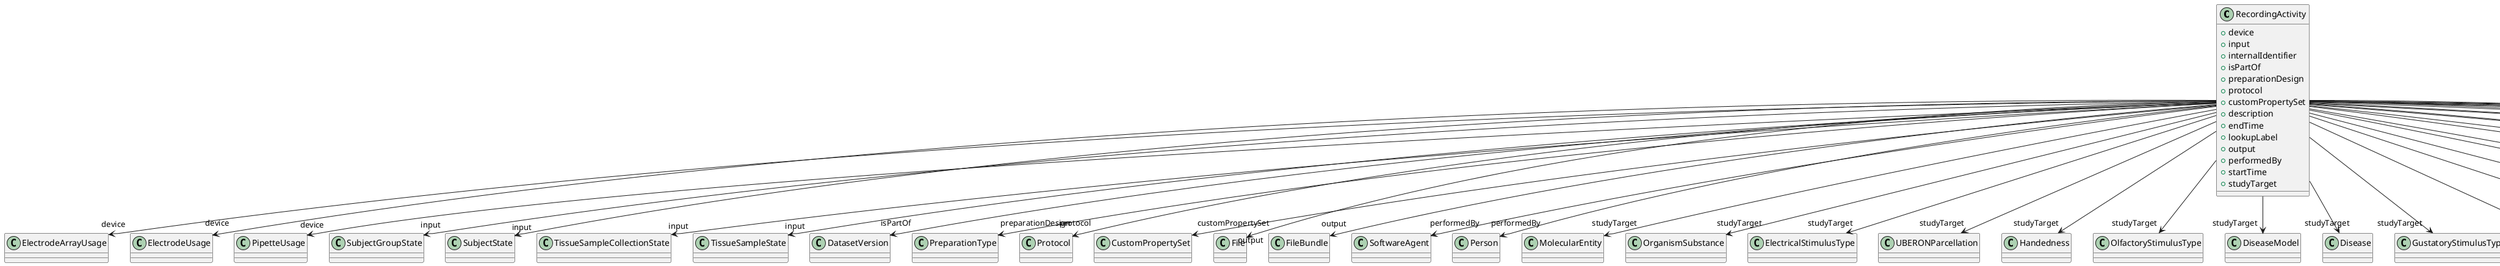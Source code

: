 @startuml
class RecordingActivity {
+device
+input
+internalIdentifier
+isPartOf
+preparationDesign
+protocol
+customPropertySet
+description
+endTime
+lookupLabel
+output
+performedBy
+startTime
+studyTarget

}
RecordingActivity -d-> "device" ElectrodeArrayUsage
RecordingActivity -d-> "device" ElectrodeUsage
RecordingActivity -d-> "device" PipetteUsage
RecordingActivity -d-> "input" SubjectGroupState
RecordingActivity -d-> "input" SubjectState
RecordingActivity -d-> "input" TissueSampleCollectionState
RecordingActivity -d-> "input" TissueSampleState
RecordingActivity -d-> "isPartOf" DatasetVersion
RecordingActivity -d-> "preparationDesign" PreparationType
RecordingActivity -d-> "protocol" Protocol
RecordingActivity -d-> "customPropertySet" CustomPropertySet
RecordingActivity -d-> "output" File
RecordingActivity -d-> "output" FileBundle
RecordingActivity -d-> "performedBy" SoftwareAgent
RecordingActivity -d-> "performedBy" Person
RecordingActivity -d-> "studyTarget" MolecularEntity
RecordingActivity -d-> "studyTarget" OrganismSubstance
RecordingActivity -d-> "studyTarget" ElectricalStimulusType
RecordingActivity -d-> "studyTarget" UBERONParcellation
RecordingActivity -d-> "studyTarget" Handedness
RecordingActivity -d-> "studyTarget" OlfactoryStimulusType
RecordingActivity -d-> "studyTarget" DiseaseModel
RecordingActivity -d-> "studyTarget" Disease
RecordingActivity -d-> "studyTarget" GustatoryStimulusType
RecordingActivity -d-> "studyTarget" AuditoryStimulusType
RecordingActivity -d-> "studyTarget" OpticalStimulusType
RecordingActivity -d-> "studyTarget" CellCultureType
RecordingActivity -d-> "studyTarget" BreedingType
RecordingActivity -d-> "studyTarget" TactileStimulusType
RecordingActivity -d-> "studyTarget" BiologicalOrder
RecordingActivity -d-> "studyTarget" OrganismSystem
RecordingActivity -d-> "studyTarget" BiologicalSex
RecordingActivity -d-> "studyTarget" VisualStimulusType
RecordingActivity -d-> "studyTarget" CellType
RecordingActivity -d-> "studyTarget" Organ
RecordingActivity -d-> "studyTarget" TissueSampleType
RecordingActivity -d-> "studyTarget" Species
RecordingActivity -d-> "studyTarget" GeneticStrainType
RecordingActivity -d-> "studyTarget" TermSuggestion
RecordingActivity -d-> "studyTarget" SubcellularEntity
RecordingActivity -d-> "studyTarget" ParcellationEntity
RecordingActivity -d-> "studyTarget" ParcellationEntityVersion
RecordingActivity -d-> "studyTarget" CustomAnatomicalEntity

@enduml